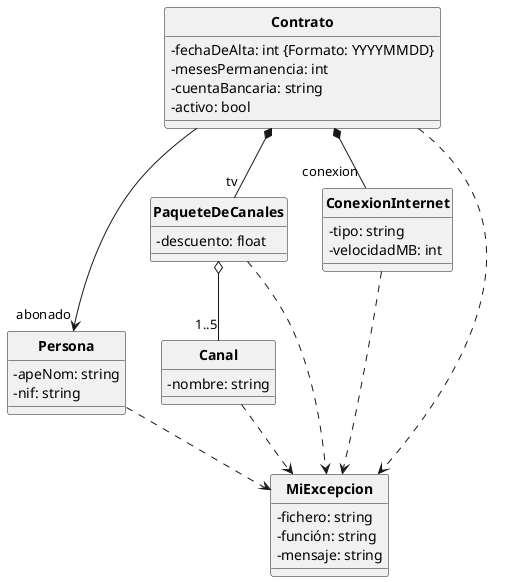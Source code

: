 @startuml

hide circle
skinparam classattributeiconsize 0
skinparam classFontStyle bold

class Contrato {
 - fechaDeAlta: int {Formato: YYYYMMDD}
 - mesesPermanencia: int
 - cuentaBancaria: string
 - activo: bool
}

class Persona {
 - apeNom: string
 - nif: string
}

class PaqueteDeCanales{
 - descuento: float
}

class ConexionInternet {
 - tipo: string
 - velocidadMB: int
}

class Canal {
 - nombre: string
}

class MiExcepcion{
 - fichero: string
 - función: string
 - mensaje: string
}

Contrato *-- "conexion" ConexionInternet
Contrato *-- "tv" PaqueteDeCanales
Contrato --> "abonado" Persona
PaqueteDeCanales o-- "1..5" Canal
Contrato ..> MiExcepcion
Canal ..> MiExcepcion
ConexionInternet ..> MiExcepcion
Persona ..> MiExcepcion
PaqueteDeCanales ..> MiExcepcion

@enduml